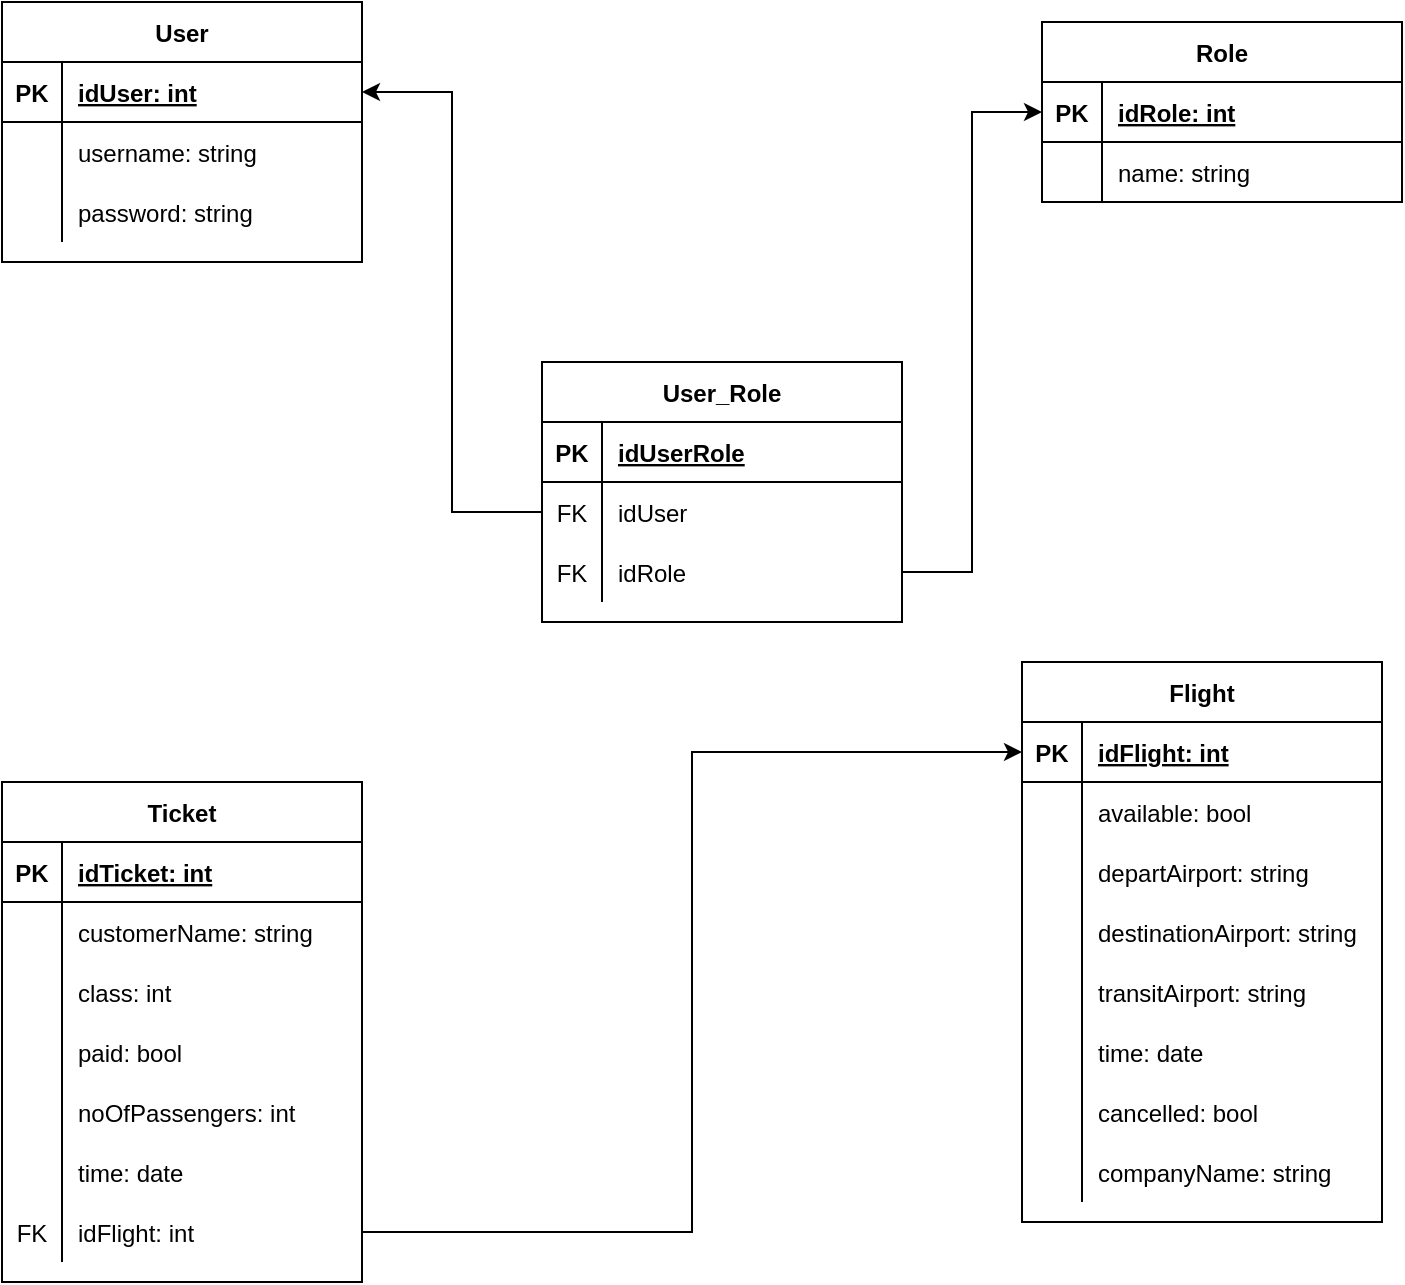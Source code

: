 <mxfile version="14.5.0" type="device"><diagram id="LL1lOkLg1EmS6O960kzK" name="Page-1"><mxGraphModel dx="1038" dy="548" grid="1" gridSize="10" guides="1" tooltips="1" connect="1" arrows="1" fold="1" page="1" pageScale="1" pageWidth="850" pageHeight="1100" math="0" shadow="0"><root><mxCell id="0"/><mxCell id="1" parent="0"/><mxCell id="aAp7KKESzbnUokbkELah-1" value="User" style="shape=table;startSize=30;container=1;collapsible=1;childLayout=tableLayout;fixedRows=1;rowLines=0;fontStyle=1;align=center;resizeLast=1;" parent="1" vertex="1"><mxGeometry x="190" y="80" width="180" height="130" as="geometry"/></mxCell><mxCell id="aAp7KKESzbnUokbkELah-2" value="" style="shape=partialRectangle;collapsible=0;dropTarget=0;pointerEvents=0;fillColor=none;top=0;left=0;bottom=1;right=0;points=[[0,0.5],[1,0.5]];portConstraint=eastwest;" parent="aAp7KKESzbnUokbkELah-1" vertex="1"><mxGeometry y="30" width="180" height="30" as="geometry"/></mxCell><mxCell id="aAp7KKESzbnUokbkELah-3" value="PK" style="shape=partialRectangle;connectable=0;fillColor=none;top=0;left=0;bottom=0;right=0;fontStyle=1;overflow=hidden;" parent="aAp7KKESzbnUokbkELah-2" vertex="1"><mxGeometry width="30" height="30" as="geometry"/></mxCell><mxCell id="aAp7KKESzbnUokbkELah-4" value="idUser: int" style="shape=partialRectangle;connectable=0;fillColor=none;top=0;left=0;bottom=0;right=0;align=left;spacingLeft=6;fontStyle=5;overflow=hidden;" parent="aAp7KKESzbnUokbkELah-2" vertex="1"><mxGeometry x="30" width="150" height="30" as="geometry"/></mxCell><mxCell id="aAp7KKESzbnUokbkELah-5" value="" style="shape=partialRectangle;collapsible=0;dropTarget=0;pointerEvents=0;fillColor=none;top=0;left=0;bottom=0;right=0;points=[[0,0.5],[1,0.5]];portConstraint=eastwest;" parent="aAp7KKESzbnUokbkELah-1" vertex="1"><mxGeometry y="60" width="180" height="30" as="geometry"/></mxCell><mxCell id="aAp7KKESzbnUokbkELah-6" value="" style="shape=partialRectangle;connectable=0;fillColor=none;top=0;left=0;bottom=0;right=0;editable=1;overflow=hidden;" parent="aAp7KKESzbnUokbkELah-5" vertex="1"><mxGeometry width="30" height="30" as="geometry"/></mxCell><mxCell id="aAp7KKESzbnUokbkELah-7" value="username: string" style="shape=partialRectangle;connectable=0;fillColor=none;top=0;left=0;bottom=0;right=0;align=left;spacingLeft=6;overflow=hidden;" parent="aAp7KKESzbnUokbkELah-5" vertex="1"><mxGeometry x="30" width="150" height="30" as="geometry"/></mxCell><mxCell id="aAp7KKESzbnUokbkELah-8" value="" style="shape=partialRectangle;collapsible=0;dropTarget=0;pointerEvents=0;fillColor=none;top=0;left=0;bottom=0;right=0;points=[[0,0.5],[1,0.5]];portConstraint=eastwest;" parent="aAp7KKESzbnUokbkELah-1" vertex="1"><mxGeometry y="90" width="180" height="30" as="geometry"/></mxCell><mxCell id="aAp7KKESzbnUokbkELah-9" value="" style="shape=partialRectangle;connectable=0;fillColor=none;top=0;left=0;bottom=0;right=0;editable=1;overflow=hidden;" parent="aAp7KKESzbnUokbkELah-8" vertex="1"><mxGeometry width="30" height="30" as="geometry"/></mxCell><mxCell id="aAp7KKESzbnUokbkELah-10" value="password: string" style="shape=partialRectangle;connectable=0;fillColor=none;top=0;left=0;bottom=0;right=0;align=left;spacingLeft=6;overflow=hidden;" parent="aAp7KKESzbnUokbkELah-8" vertex="1"><mxGeometry x="30" width="150" height="30" as="geometry"/></mxCell><mxCell id="aAp7KKESzbnUokbkELah-24" value="Role" style="shape=table;startSize=30;container=1;collapsible=1;childLayout=tableLayout;fixedRows=1;rowLines=0;fontStyle=1;align=center;resizeLast=1;" parent="1" vertex="1"><mxGeometry x="710" y="90" width="180" height="90" as="geometry"/></mxCell><mxCell id="aAp7KKESzbnUokbkELah-25" value="" style="shape=partialRectangle;collapsible=0;dropTarget=0;pointerEvents=0;fillColor=none;top=0;left=0;bottom=1;right=0;points=[[0,0.5],[1,0.5]];portConstraint=eastwest;" parent="aAp7KKESzbnUokbkELah-24" vertex="1"><mxGeometry y="30" width="180" height="30" as="geometry"/></mxCell><mxCell id="aAp7KKESzbnUokbkELah-26" value="PK" style="shape=partialRectangle;connectable=0;fillColor=none;top=0;left=0;bottom=0;right=0;fontStyle=1;overflow=hidden;" parent="aAp7KKESzbnUokbkELah-25" vertex="1"><mxGeometry width="30" height="30" as="geometry"/></mxCell><mxCell id="aAp7KKESzbnUokbkELah-27" value="idRole: int" style="shape=partialRectangle;connectable=0;fillColor=none;top=0;left=0;bottom=0;right=0;align=left;spacingLeft=6;fontStyle=5;overflow=hidden;" parent="aAp7KKESzbnUokbkELah-25" vertex="1"><mxGeometry x="30" width="150" height="30" as="geometry"/></mxCell><mxCell id="aAp7KKESzbnUokbkELah-28" value="" style="shape=partialRectangle;collapsible=0;dropTarget=0;pointerEvents=0;fillColor=none;top=0;left=0;bottom=0;right=0;points=[[0,0.5],[1,0.5]];portConstraint=eastwest;" parent="aAp7KKESzbnUokbkELah-24" vertex="1"><mxGeometry y="60" width="180" height="30" as="geometry"/></mxCell><mxCell id="aAp7KKESzbnUokbkELah-29" value="" style="shape=partialRectangle;connectable=0;fillColor=none;top=0;left=0;bottom=0;right=0;editable=1;overflow=hidden;" parent="aAp7KKESzbnUokbkELah-28" vertex="1"><mxGeometry width="30" height="30" as="geometry"/></mxCell><mxCell id="aAp7KKESzbnUokbkELah-30" value="name: string" style="shape=partialRectangle;connectable=0;fillColor=none;top=0;left=0;bottom=0;right=0;align=left;spacingLeft=6;overflow=hidden;" parent="aAp7KKESzbnUokbkELah-28" vertex="1"><mxGeometry x="30" width="150" height="30" as="geometry"/></mxCell><mxCell id="aAp7KKESzbnUokbkELah-40" value="Ticket" style="shape=table;startSize=30;container=1;collapsible=1;childLayout=tableLayout;fixedRows=1;rowLines=0;fontStyle=1;align=center;resizeLast=1;" parent="1" vertex="1"><mxGeometry x="190" y="470" width="180" height="250" as="geometry"/></mxCell><mxCell id="aAp7KKESzbnUokbkELah-41" value="" style="shape=partialRectangle;collapsible=0;dropTarget=0;pointerEvents=0;fillColor=none;top=0;left=0;bottom=1;right=0;points=[[0,0.5],[1,0.5]];portConstraint=eastwest;" parent="aAp7KKESzbnUokbkELah-40" vertex="1"><mxGeometry y="30" width="180" height="30" as="geometry"/></mxCell><mxCell id="aAp7KKESzbnUokbkELah-42" value="PK" style="shape=partialRectangle;connectable=0;fillColor=none;top=0;left=0;bottom=0;right=0;fontStyle=1;overflow=hidden;" parent="aAp7KKESzbnUokbkELah-41" vertex="1"><mxGeometry width="30" height="30" as="geometry"/></mxCell><mxCell id="aAp7KKESzbnUokbkELah-43" value="idTicket: int" style="shape=partialRectangle;connectable=0;fillColor=none;top=0;left=0;bottom=0;right=0;align=left;spacingLeft=6;fontStyle=5;overflow=hidden;" parent="aAp7KKESzbnUokbkELah-41" vertex="1"><mxGeometry x="30" width="150" height="30" as="geometry"/></mxCell><mxCell id="HqLvkcea5WY6k-Ax0426-11" value="" style="shape=partialRectangle;collapsible=0;dropTarget=0;pointerEvents=0;fillColor=none;top=0;left=0;bottom=0;right=0;points=[[0,0.5],[1,0.5]];portConstraint=eastwest;" vertex="1" parent="aAp7KKESzbnUokbkELah-40"><mxGeometry y="60" width="180" height="30" as="geometry"/></mxCell><mxCell id="HqLvkcea5WY6k-Ax0426-12" value="" style="shape=partialRectangle;connectable=0;fillColor=none;top=0;left=0;bottom=0;right=0;editable=1;overflow=hidden;" vertex="1" parent="HqLvkcea5WY6k-Ax0426-11"><mxGeometry width="30" height="30" as="geometry"/></mxCell><mxCell id="HqLvkcea5WY6k-Ax0426-13" value="customerName: string" style="shape=partialRectangle;connectable=0;fillColor=none;top=0;left=0;bottom=0;right=0;align=left;spacingLeft=6;overflow=hidden;" vertex="1" parent="HqLvkcea5WY6k-Ax0426-11"><mxGeometry x="30" width="150" height="30" as="geometry"/></mxCell><mxCell id="aAp7KKESzbnUokbkELah-44" value="" style="shape=partialRectangle;collapsible=0;dropTarget=0;pointerEvents=0;fillColor=none;top=0;left=0;bottom=0;right=0;points=[[0,0.5],[1,0.5]];portConstraint=eastwest;" parent="aAp7KKESzbnUokbkELah-40" vertex="1"><mxGeometry y="90" width="180" height="30" as="geometry"/></mxCell><mxCell id="aAp7KKESzbnUokbkELah-45" value="" style="shape=partialRectangle;connectable=0;fillColor=none;top=0;left=0;bottom=0;right=0;editable=1;overflow=hidden;" parent="aAp7KKESzbnUokbkELah-44" vertex="1"><mxGeometry width="30" height="30" as="geometry"/></mxCell><mxCell id="aAp7KKESzbnUokbkELah-46" value="class: int" style="shape=partialRectangle;connectable=0;fillColor=none;top=0;left=0;bottom=0;right=0;align=left;spacingLeft=6;overflow=hidden;" parent="aAp7KKESzbnUokbkELah-44" vertex="1"><mxGeometry x="30" width="150" height="30" as="geometry"/></mxCell><mxCell id="aAp7KKESzbnUokbkELah-47" value="" style="shape=partialRectangle;collapsible=0;dropTarget=0;pointerEvents=0;fillColor=none;top=0;left=0;bottom=0;right=0;points=[[0,0.5],[1,0.5]];portConstraint=eastwest;" parent="aAp7KKESzbnUokbkELah-40" vertex="1"><mxGeometry y="120" width="180" height="30" as="geometry"/></mxCell><mxCell id="aAp7KKESzbnUokbkELah-48" value="" style="shape=partialRectangle;connectable=0;fillColor=none;top=0;left=0;bottom=0;right=0;editable=1;overflow=hidden;" parent="aAp7KKESzbnUokbkELah-47" vertex="1"><mxGeometry width="30" height="30" as="geometry"/></mxCell><mxCell id="aAp7KKESzbnUokbkELah-49" value="paid: bool" style="shape=partialRectangle;connectable=0;fillColor=none;top=0;left=0;bottom=0;right=0;align=left;spacingLeft=6;overflow=hidden;" parent="aAp7KKESzbnUokbkELah-47" vertex="1"><mxGeometry x="30" width="150" height="30" as="geometry"/></mxCell><mxCell id="HqLvkcea5WY6k-Ax0426-1" value="" style="shape=partialRectangle;collapsible=0;dropTarget=0;pointerEvents=0;fillColor=none;top=0;left=0;bottom=0;right=0;points=[[0,0.5],[1,0.5]];portConstraint=eastwest;" vertex="1" parent="aAp7KKESzbnUokbkELah-40"><mxGeometry y="150" width="180" height="30" as="geometry"/></mxCell><mxCell id="HqLvkcea5WY6k-Ax0426-2" value="" style="shape=partialRectangle;connectable=0;fillColor=none;top=0;left=0;bottom=0;right=0;editable=1;overflow=hidden;" vertex="1" parent="HqLvkcea5WY6k-Ax0426-1"><mxGeometry width="30" height="30" as="geometry"/></mxCell><mxCell id="HqLvkcea5WY6k-Ax0426-3" value="noOfPassengers: int" style="shape=partialRectangle;connectable=0;fillColor=none;top=0;left=0;bottom=0;right=0;align=left;spacingLeft=6;overflow=hidden;" vertex="1" parent="HqLvkcea5WY6k-Ax0426-1"><mxGeometry x="30" width="150" height="30" as="geometry"/></mxCell><mxCell id="HqLvkcea5WY6k-Ax0426-8" value="" style="shape=partialRectangle;collapsible=0;dropTarget=0;pointerEvents=0;fillColor=none;top=0;left=0;bottom=0;right=0;points=[[0,0.5],[1,0.5]];portConstraint=eastwest;" vertex="1" parent="aAp7KKESzbnUokbkELah-40"><mxGeometry y="180" width="180" height="30" as="geometry"/></mxCell><mxCell id="HqLvkcea5WY6k-Ax0426-9" value="" style="shape=partialRectangle;connectable=0;fillColor=none;top=0;left=0;bottom=0;right=0;editable=1;overflow=hidden;" vertex="1" parent="HqLvkcea5WY6k-Ax0426-8"><mxGeometry width="30" height="30" as="geometry"/></mxCell><mxCell id="HqLvkcea5WY6k-Ax0426-10" value="time: date" style="shape=partialRectangle;connectable=0;fillColor=none;top=0;left=0;bottom=0;right=0;align=left;spacingLeft=6;overflow=hidden;" vertex="1" parent="HqLvkcea5WY6k-Ax0426-8"><mxGeometry x="30" width="150" height="30" as="geometry"/></mxCell><mxCell id="aAp7KKESzbnUokbkELah-53" value="" style="shape=partialRectangle;collapsible=0;dropTarget=0;pointerEvents=0;fillColor=none;top=0;left=0;bottom=0;right=0;points=[[0,0.5],[1,0.5]];portConstraint=eastwest;" parent="aAp7KKESzbnUokbkELah-40" vertex="1"><mxGeometry y="210" width="180" height="30" as="geometry"/></mxCell><mxCell id="aAp7KKESzbnUokbkELah-54" value="FK" style="shape=partialRectangle;connectable=0;fillColor=none;top=0;left=0;bottom=0;right=0;fontStyle=0;overflow=hidden;" parent="aAp7KKESzbnUokbkELah-53" vertex="1"><mxGeometry width="30" height="30" as="geometry"/></mxCell><mxCell id="aAp7KKESzbnUokbkELah-55" value="idFlight: int" style="shape=partialRectangle;connectable=0;fillColor=none;top=0;left=0;bottom=0;right=0;align=left;spacingLeft=6;fontStyle=0;overflow=hidden;" parent="aAp7KKESzbnUokbkELah-53" vertex="1"><mxGeometry x="30" width="150" height="30" as="geometry"/></mxCell><mxCell id="aAp7KKESzbnUokbkELah-56" value="Flight" style="shape=table;startSize=30;container=1;collapsible=1;childLayout=tableLayout;fixedRows=1;rowLines=0;fontStyle=1;align=center;resizeLast=1;" parent="1" vertex="1"><mxGeometry x="700" y="410" width="180" height="280" as="geometry"/></mxCell><mxCell id="aAp7KKESzbnUokbkELah-57" value="" style="shape=partialRectangle;collapsible=0;dropTarget=0;pointerEvents=0;fillColor=none;top=0;left=0;bottom=1;right=0;points=[[0,0.5],[1,0.5]];portConstraint=eastwest;" parent="aAp7KKESzbnUokbkELah-56" vertex="1"><mxGeometry y="30" width="180" height="30" as="geometry"/></mxCell><mxCell id="aAp7KKESzbnUokbkELah-58" value="PK" style="shape=partialRectangle;connectable=0;fillColor=none;top=0;left=0;bottom=0;right=0;fontStyle=1;overflow=hidden;" parent="aAp7KKESzbnUokbkELah-57" vertex="1"><mxGeometry width="30" height="30" as="geometry"/></mxCell><mxCell id="aAp7KKESzbnUokbkELah-59" value="idFlight: int" style="shape=partialRectangle;connectable=0;fillColor=none;top=0;left=0;bottom=0;right=0;align=left;spacingLeft=6;fontStyle=5;overflow=hidden;" parent="aAp7KKESzbnUokbkELah-57" vertex="1"><mxGeometry x="30" width="150" height="30" as="geometry"/></mxCell><mxCell id="aAp7KKESzbnUokbkELah-60" value="" style="shape=partialRectangle;collapsible=0;dropTarget=0;pointerEvents=0;fillColor=none;top=0;left=0;bottom=0;right=0;points=[[0,0.5],[1,0.5]];portConstraint=eastwest;" parent="aAp7KKESzbnUokbkELah-56" vertex="1"><mxGeometry y="60" width="180" height="30" as="geometry"/></mxCell><mxCell id="aAp7KKESzbnUokbkELah-61" value="" style="shape=partialRectangle;connectable=0;fillColor=none;top=0;left=0;bottom=0;right=0;editable=1;overflow=hidden;" parent="aAp7KKESzbnUokbkELah-60" vertex="1"><mxGeometry width="30" height="30" as="geometry"/></mxCell><mxCell id="aAp7KKESzbnUokbkELah-62" value="available: bool" style="shape=partialRectangle;connectable=0;fillColor=none;top=0;left=0;bottom=0;right=0;align=left;spacingLeft=6;overflow=hidden;" parent="aAp7KKESzbnUokbkELah-60" vertex="1"><mxGeometry x="30" width="150" height="30" as="geometry"/></mxCell><mxCell id="aAp7KKESzbnUokbkELah-69" value="" style="shape=partialRectangle;collapsible=0;dropTarget=0;pointerEvents=0;fillColor=none;top=0;left=0;bottom=0;right=0;points=[[0,0.5],[1,0.5]];portConstraint=eastwest;" parent="aAp7KKESzbnUokbkELah-56" vertex="1"><mxGeometry y="90" width="180" height="30" as="geometry"/></mxCell><mxCell id="aAp7KKESzbnUokbkELah-70" value="" style="shape=partialRectangle;connectable=0;fillColor=none;top=0;left=0;bottom=0;right=0;editable=1;overflow=hidden;" parent="aAp7KKESzbnUokbkELah-69" vertex="1"><mxGeometry width="30" height="30" as="geometry"/></mxCell><mxCell id="aAp7KKESzbnUokbkELah-71" value="departAirport: string" style="shape=partialRectangle;connectable=0;fillColor=none;top=0;left=0;bottom=0;right=0;align=left;spacingLeft=6;overflow=hidden;" parent="aAp7KKESzbnUokbkELah-69" vertex="1"><mxGeometry x="30" width="150" height="30" as="geometry"/></mxCell><mxCell id="aAp7KKESzbnUokbkELah-72" value="" style="shape=partialRectangle;collapsible=0;dropTarget=0;pointerEvents=0;fillColor=none;top=0;left=0;bottom=0;right=0;points=[[0,0.5],[1,0.5]];portConstraint=eastwest;" parent="aAp7KKESzbnUokbkELah-56" vertex="1"><mxGeometry y="120" width="180" height="30" as="geometry"/></mxCell><mxCell id="aAp7KKESzbnUokbkELah-73" value="" style="shape=partialRectangle;connectable=0;fillColor=none;top=0;left=0;bottom=0;right=0;editable=1;overflow=hidden;" parent="aAp7KKESzbnUokbkELah-72" vertex="1"><mxGeometry width="30" height="30" as="geometry"/></mxCell><mxCell id="aAp7KKESzbnUokbkELah-74" value="destinationAirport: string" style="shape=partialRectangle;connectable=0;fillColor=none;top=0;left=0;bottom=0;right=0;align=left;spacingLeft=6;overflow=hidden;" parent="aAp7KKESzbnUokbkELah-72" vertex="1"><mxGeometry x="30" width="150" height="30" as="geometry"/></mxCell><mxCell id="aAp7KKESzbnUokbkELah-75" value="" style="shape=partialRectangle;collapsible=0;dropTarget=0;pointerEvents=0;fillColor=none;top=0;left=0;bottom=0;right=0;points=[[0,0.5],[1,0.5]];portConstraint=eastwest;" parent="aAp7KKESzbnUokbkELah-56" vertex="1"><mxGeometry y="150" width="180" height="30" as="geometry"/></mxCell><mxCell id="aAp7KKESzbnUokbkELah-76" value="" style="shape=partialRectangle;connectable=0;fillColor=none;top=0;left=0;bottom=0;right=0;editable=1;overflow=hidden;" parent="aAp7KKESzbnUokbkELah-75" vertex="1"><mxGeometry width="30" height="30" as="geometry"/></mxCell><mxCell id="aAp7KKESzbnUokbkELah-77" value="transitAirport: string" style="shape=partialRectangle;connectable=0;fillColor=none;top=0;left=0;bottom=0;right=0;align=left;spacingLeft=6;overflow=hidden;" parent="aAp7KKESzbnUokbkELah-75" vertex="1"><mxGeometry x="30" width="150" height="30" as="geometry"/></mxCell><mxCell id="aAp7KKESzbnUokbkELah-78" value="" style="shape=partialRectangle;collapsible=0;dropTarget=0;pointerEvents=0;fillColor=none;top=0;left=0;bottom=0;right=0;points=[[0,0.5],[1,0.5]];portConstraint=eastwest;" parent="aAp7KKESzbnUokbkELah-56" vertex="1"><mxGeometry y="180" width="180" height="30" as="geometry"/></mxCell><mxCell id="aAp7KKESzbnUokbkELah-79" value="" style="shape=partialRectangle;connectable=0;fillColor=none;top=0;left=0;bottom=0;right=0;editable=1;overflow=hidden;" parent="aAp7KKESzbnUokbkELah-78" vertex="1"><mxGeometry width="30" height="30" as="geometry"/></mxCell><mxCell id="aAp7KKESzbnUokbkELah-80" value="time: date" style="shape=partialRectangle;connectable=0;fillColor=none;top=0;left=0;bottom=0;right=0;align=left;spacingLeft=6;overflow=hidden;" parent="aAp7KKESzbnUokbkELah-78" vertex="1"><mxGeometry x="30" width="150" height="30" as="geometry"/></mxCell><mxCell id="aAp7KKESzbnUokbkELah-81" value="" style="shape=partialRectangle;collapsible=0;dropTarget=0;pointerEvents=0;fillColor=none;top=0;left=0;bottom=0;right=0;points=[[0,0.5],[1,0.5]];portConstraint=eastwest;" parent="aAp7KKESzbnUokbkELah-56" vertex="1"><mxGeometry y="210" width="180" height="30" as="geometry"/></mxCell><mxCell id="aAp7KKESzbnUokbkELah-82" value="" style="shape=partialRectangle;connectable=0;fillColor=none;top=0;left=0;bottom=0;right=0;editable=1;overflow=hidden;" parent="aAp7KKESzbnUokbkELah-81" vertex="1"><mxGeometry width="30" height="30" as="geometry"/></mxCell><mxCell id="aAp7KKESzbnUokbkELah-83" value="cancelled: bool" style="shape=partialRectangle;connectable=0;fillColor=none;top=0;left=0;bottom=0;right=0;align=left;spacingLeft=6;overflow=hidden;" parent="aAp7KKESzbnUokbkELah-81" vertex="1"><mxGeometry x="30" width="150" height="30" as="geometry"/></mxCell><mxCell id="aAp7KKESzbnUokbkELah-84" value="" style="shape=partialRectangle;collapsible=0;dropTarget=0;pointerEvents=0;fillColor=none;top=0;left=0;bottom=0;right=0;points=[[0,0.5],[1,0.5]];portConstraint=eastwest;" parent="aAp7KKESzbnUokbkELah-56" vertex="1"><mxGeometry y="240" width="180" height="30" as="geometry"/></mxCell><mxCell id="aAp7KKESzbnUokbkELah-85" value="" style="shape=partialRectangle;connectable=0;fillColor=none;top=0;left=0;bottom=0;right=0;fontStyle=0;overflow=hidden;" parent="aAp7KKESzbnUokbkELah-84" vertex="1"><mxGeometry width="30" height="30" as="geometry"/></mxCell><mxCell id="aAp7KKESzbnUokbkELah-86" value="companyName: string" style="shape=partialRectangle;connectable=0;fillColor=none;top=0;left=0;bottom=0;right=0;align=left;spacingLeft=6;fontStyle=0;overflow=hidden;" parent="aAp7KKESzbnUokbkELah-84" vertex="1"><mxGeometry x="30" width="150" height="30" as="geometry"/></mxCell><mxCell id="aAp7KKESzbnUokbkELah-101" style="edgeStyle=orthogonalEdgeStyle;rounded=0;orthogonalLoop=1;jettySize=auto;html=1;entryX=0;entryY=0.5;entryDx=0;entryDy=0;" parent="1" source="aAp7KKESzbnUokbkELah-53" target="aAp7KKESzbnUokbkELah-57" edge="1"><mxGeometry relative="1" as="geometry"/></mxCell><mxCell id="g3yK3Y63Ywvg5ztqeZ97-1" value="User_Role" style="shape=table;startSize=30;container=1;collapsible=1;childLayout=tableLayout;fixedRows=1;rowLines=0;fontStyle=1;align=center;resizeLast=1;" parent="1" vertex="1"><mxGeometry x="460" y="260" width="180" height="130" as="geometry"/></mxCell><mxCell id="g3yK3Y63Ywvg5ztqeZ97-2" value="" style="shape=partialRectangle;collapsible=0;dropTarget=0;pointerEvents=0;fillColor=none;top=0;left=0;bottom=1;right=0;points=[[0,0.5],[1,0.5]];portConstraint=eastwest;" parent="g3yK3Y63Ywvg5ztqeZ97-1" vertex="1"><mxGeometry y="30" width="180" height="30" as="geometry"/></mxCell><mxCell id="g3yK3Y63Ywvg5ztqeZ97-3" value="PK" style="shape=partialRectangle;connectable=0;fillColor=none;top=0;left=0;bottom=0;right=0;fontStyle=1;overflow=hidden;" parent="g3yK3Y63Ywvg5ztqeZ97-2" vertex="1"><mxGeometry width="30" height="30" as="geometry"/></mxCell><mxCell id="g3yK3Y63Ywvg5ztqeZ97-4" value="idUserRole" style="shape=partialRectangle;connectable=0;fillColor=none;top=0;left=0;bottom=0;right=0;align=left;spacingLeft=6;fontStyle=5;overflow=hidden;" parent="g3yK3Y63Ywvg5ztqeZ97-2" vertex="1"><mxGeometry x="30" width="150" height="30" as="geometry"/></mxCell><mxCell id="g3yK3Y63Ywvg5ztqeZ97-17" value="" style="shape=partialRectangle;collapsible=0;dropTarget=0;pointerEvents=0;fillColor=none;top=0;left=0;bottom=0;right=0;points=[[0,0.5],[1,0.5]];portConstraint=eastwest;" parent="g3yK3Y63Ywvg5ztqeZ97-1" vertex="1"><mxGeometry y="60" width="180" height="30" as="geometry"/></mxCell><mxCell id="g3yK3Y63Ywvg5ztqeZ97-18" value="FK" style="shape=partialRectangle;connectable=0;fillColor=none;top=0;left=0;bottom=0;right=0;fontStyle=0;overflow=hidden;" parent="g3yK3Y63Ywvg5ztqeZ97-17" vertex="1"><mxGeometry width="30" height="30" as="geometry"/></mxCell><mxCell id="g3yK3Y63Ywvg5ztqeZ97-19" value="idUser" style="shape=partialRectangle;connectable=0;fillColor=none;top=0;left=0;bottom=0;right=0;align=left;spacingLeft=6;fontStyle=0;overflow=hidden;" parent="g3yK3Y63Ywvg5ztqeZ97-17" vertex="1"><mxGeometry x="30" width="150" height="30" as="geometry"/></mxCell><mxCell id="g3yK3Y63Ywvg5ztqeZ97-20" value="" style="shape=partialRectangle;collapsible=0;dropTarget=0;pointerEvents=0;fillColor=none;top=0;left=0;bottom=0;right=0;points=[[0,0.5],[1,0.5]];portConstraint=eastwest;" parent="g3yK3Y63Ywvg5ztqeZ97-1" vertex="1"><mxGeometry y="90" width="180" height="30" as="geometry"/></mxCell><mxCell id="g3yK3Y63Ywvg5ztqeZ97-21" value="FK" style="shape=partialRectangle;connectable=0;fillColor=none;top=0;left=0;bottom=0;right=0;fontStyle=0;overflow=hidden;" parent="g3yK3Y63Ywvg5ztqeZ97-20" vertex="1"><mxGeometry width="30" height="30" as="geometry"/></mxCell><mxCell id="g3yK3Y63Ywvg5ztqeZ97-22" value="idRole" style="shape=partialRectangle;connectable=0;fillColor=none;top=0;left=0;bottom=0;right=0;align=left;spacingLeft=6;fontStyle=0;overflow=hidden;" parent="g3yK3Y63Ywvg5ztqeZ97-20" vertex="1"><mxGeometry x="30" width="150" height="30" as="geometry"/></mxCell><mxCell id="g3yK3Y63Ywvg5ztqeZ97-30" style="edgeStyle=orthogonalEdgeStyle;rounded=0;orthogonalLoop=1;jettySize=auto;html=1;exitX=1;exitY=0.5;exitDx=0;exitDy=0;entryX=0;entryY=0.5;entryDx=0;entryDy=0;" parent="1" source="g3yK3Y63Ywvg5ztqeZ97-20" target="aAp7KKESzbnUokbkELah-25" edge="1"><mxGeometry relative="1" as="geometry"><mxPoint x="380" y="135" as="sourcePoint"/><mxPoint x="710" y="200" as="targetPoint"/></mxGeometry></mxCell><mxCell id="g3yK3Y63Ywvg5ztqeZ97-29" style="edgeStyle=orthogonalEdgeStyle;rounded=0;orthogonalLoop=1;jettySize=auto;html=1;exitX=0;exitY=0.5;exitDx=0;exitDy=0;entryX=1;entryY=0.5;entryDx=0;entryDy=0;" parent="1" source="g3yK3Y63Ywvg5ztqeZ97-17" target="aAp7KKESzbnUokbkELah-2" edge="1"><mxGeometry relative="1" as="geometry"><mxPoint x="390" y="240" as="sourcePoint"/><mxPoint x="450" y="210" as="targetPoint"/></mxGeometry></mxCell></root></mxGraphModel></diagram></mxfile>